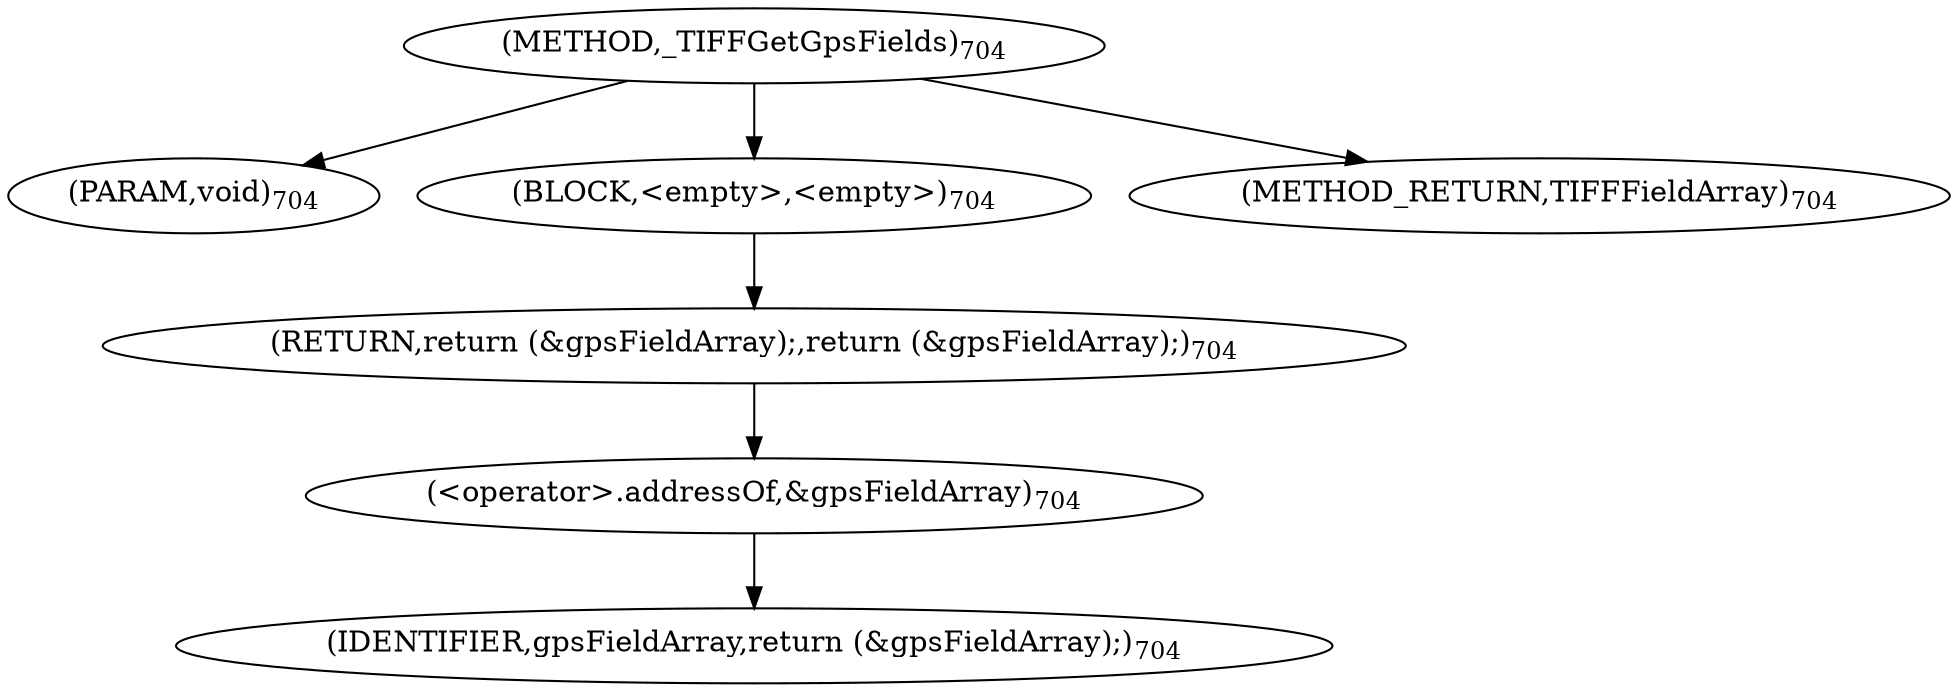 digraph "_TIFFGetGpsFields" {  
"26685" [label = <(METHOD,_TIFFGetGpsFields)<SUB>704</SUB>> ]
"26686" [label = <(PARAM,void)<SUB>704</SUB>> ]
"26687" [label = <(BLOCK,&lt;empty&gt;,&lt;empty&gt;)<SUB>704</SUB>> ]
"26688" [label = <(RETURN,return (&amp;gpsFieldArray);,return (&amp;gpsFieldArray);)<SUB>704</SUB>> ]
"26689" [label = <(&lt;operator&gt;.addressOf,&amp;gpsFieldArray)<SUB>704</SUB>> ]
"26690" [label = <(IDENTIFIER,gpsFieldArray,return (&amp;gpsFieldArray);)<SUB>704</SUB>> ]
"26691" [label = <(METHOD_RETURN,TIFFFieldArray)<SUB>704</SUB>> ]
  "26685" -> "26686" 
  "26685" -> "26687" 
  "26685" -> "26691" 
  "26687" -> "26688" 
  "26688" -> "26689" 
  "26689" -> "26690" 
}
